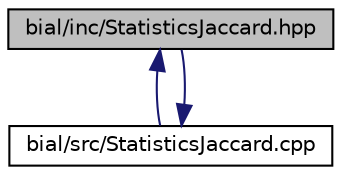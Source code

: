 digraph "bial/inc/StatisticsJaccard.hpp"
{
  edge [fontname="Helvetica",fontsize="10",labelfontname="Helvetica",labelfontsize="10"];
  node [fontname="Helvetica",fontsize="10",shape=record];
  Node1 [label="bial/inc/StatisticsJaccard.hpp",height=0.2,width=0.4,color="black", fillcolor="grey75", style="filled", fontcolor="black"];
  Node1 -> Node2 [dir="back",color="midnightblue",fontsize="10",style="solid",fontname="Helvetica"];
  Node2 [label="bial/src/StatisticsJaccard.cpp",height=0.2,width=0.4,color="black", fillcolor="white", style="filled",URL="$_statistics_jaccard_8cpp.html"];
  Node2 -> Node1 [dir="back",color="midnightblue",fontsize="10",style="solid",fontname="Helvetica"];
}
